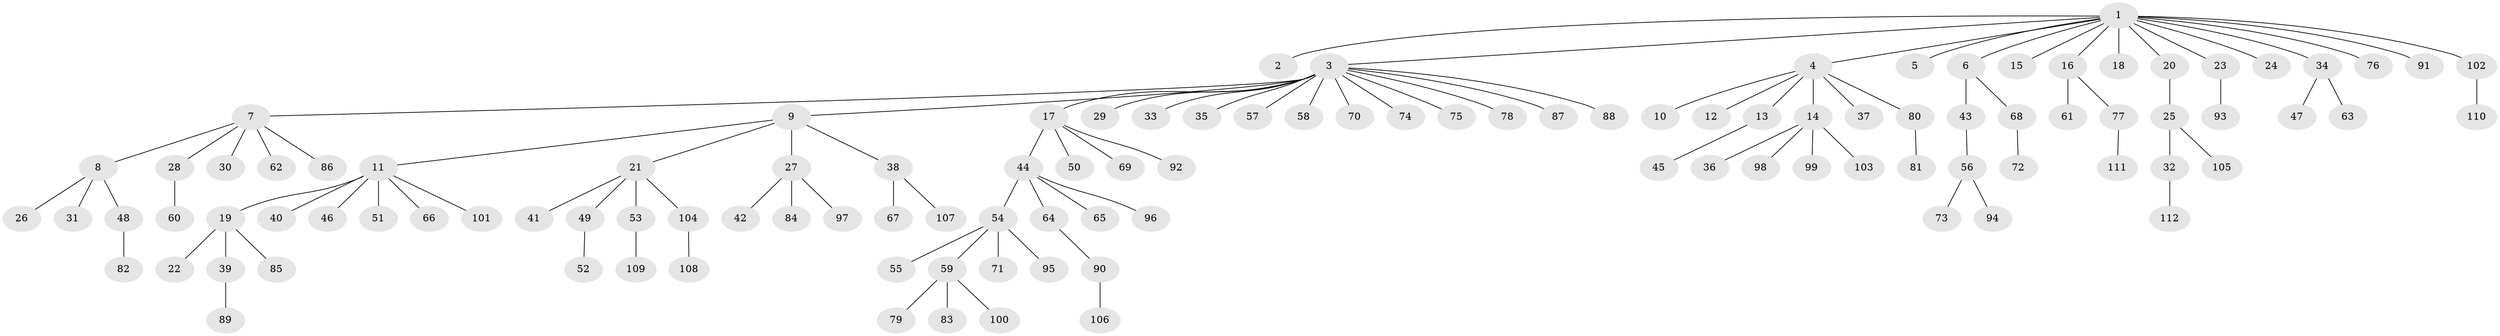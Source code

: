 // Generated by graph-tools (version 1.1) at 2025/11/02/27/25 16:11:12]
// undirected, 112 vertices, 111 edges
graph export_dot {
graph [start="1"]
  node [color=gray90,style=filled];
  1;
  2;
  3;
  4;
  5;
  6;
  7;
  8;
  9;
  10;
  11;
  12;
  13;
  14;
  15;
  16;
  17;
  18;
  19;
  20;
  21;
  22;
  23;
  24;
  25;
  26;
  27;
  28;
  29;
  30;
  31;
  32;
  33;
  34;
  35;
  36;
  37;
  38;
  39;
  40;
  41;
  42;
  43;
  44;
  45;
  46;
  47;
  48;
  49;
  50;
  51;
  52;
  53;
  54;
  55;
  56;
  57;
  58;
  59;
  60;
  61;
  62;
  63;
  64;
  65;
  66;
  67;
  68;
  69;
  70;
  71;
  72;
  73;
  74;
  75;
  76;
  77;
  78;
  79;
  80;
  81;
  82;
  83;
  84;
  85;
  86;
  87;
  88;
  89;
  90;
  91;
  92;
  93;
  94;
  95;
  96;
  97;
  98;
  99;
  100;
  101;
  102;
  103;
  104;
  105;
  106;
  107;
  108;
  109;
  110;
  111;
  112;
  1 -- 2;
  1 -- 3;
  1 -- 4;
  1 -- 5;
  1 -- 6;
  1 -- 15;
  1 -- 16;
  1 -- 18;
  1 -- 20;
  1 -- 23;
  1 -- 24;
  1 -- 34;
  1 -- 76;
  1 -- 91;
  1 -- 102;
  3 -- 7;
  3 -- 9;
  3 -- 17;
  3 -- 29;
  3 -- 33;
  3 -- 35;
  3 -- 57;
  3 -- 58;
  3 -- 70;
  3 -- 74;
  3 -- 75;
  3 -- 78;
  3 -- 87;
  3 -- 88;
  4 -- 10;
  4 -- 12;
  4 -- 13;
  4 -- 14;
  4 -- 37;
  4 -- 80;
  6 -- 43;
  6 -- 68;
  7 -- 8;
  7 -- 28;
  7 -- 30;
  7 -- 62;
  7 -- 86;
  8 -- 26;
  8 -- 31;
  8 -- 48;
  9 -- 11;
  9 -- 21;
  9 -- 27;
  9 -- 38;
  11 -- 19;
  11 -- 40;
  11 -- 46;
  11 -- 51;
  11 -- 66;
  11 -- 101;
  13 -- 45;
  14 -- 36;
  14 -- 98;
  14 -- 99;
  14 -- 103;
  16 -- 61;
  16 -- 77;
  17 -- 44;
  17 -- 50;
  17 -- 69;
  17 -- 92;
  19 -- 22;
  19 -- 39;
  19 -- 85;
  20 -- 25;
  21 -- 41;
  21 -- 49;
  21 -- 53;
  21 -- 104;
  23 -- 93;
  25 -- 32;
  25 -- 105;
  27 -- 42;
  27 -- 84;
  27 -- 97;
  28 -- 60;
  32 -- 112;
  34 -- 47;
  34 -- 63;
  38 -- 67;
  38 -- 107;
  39 -- 89;
  43 -- 56;
  44 -- 54;
  44 -- 64;
  44 -- 65;
  44 -- 96;
  48 -- 82;
  49 -- 52;
  53 -- 109;
  54 -- 55;
  54 -- 59;
  54 -- 71;
  54 -- 95;
  56 -- 73;
  56 -- 94;
  59 -- 79;
  59 -- 83;
  59 -- 100;
  64 -- 90;
  68 -- 72;
  77 -- 111;
  80 -- 81;
  90 -- 106;
  102 -- 110;
  104 -- 108;
}
